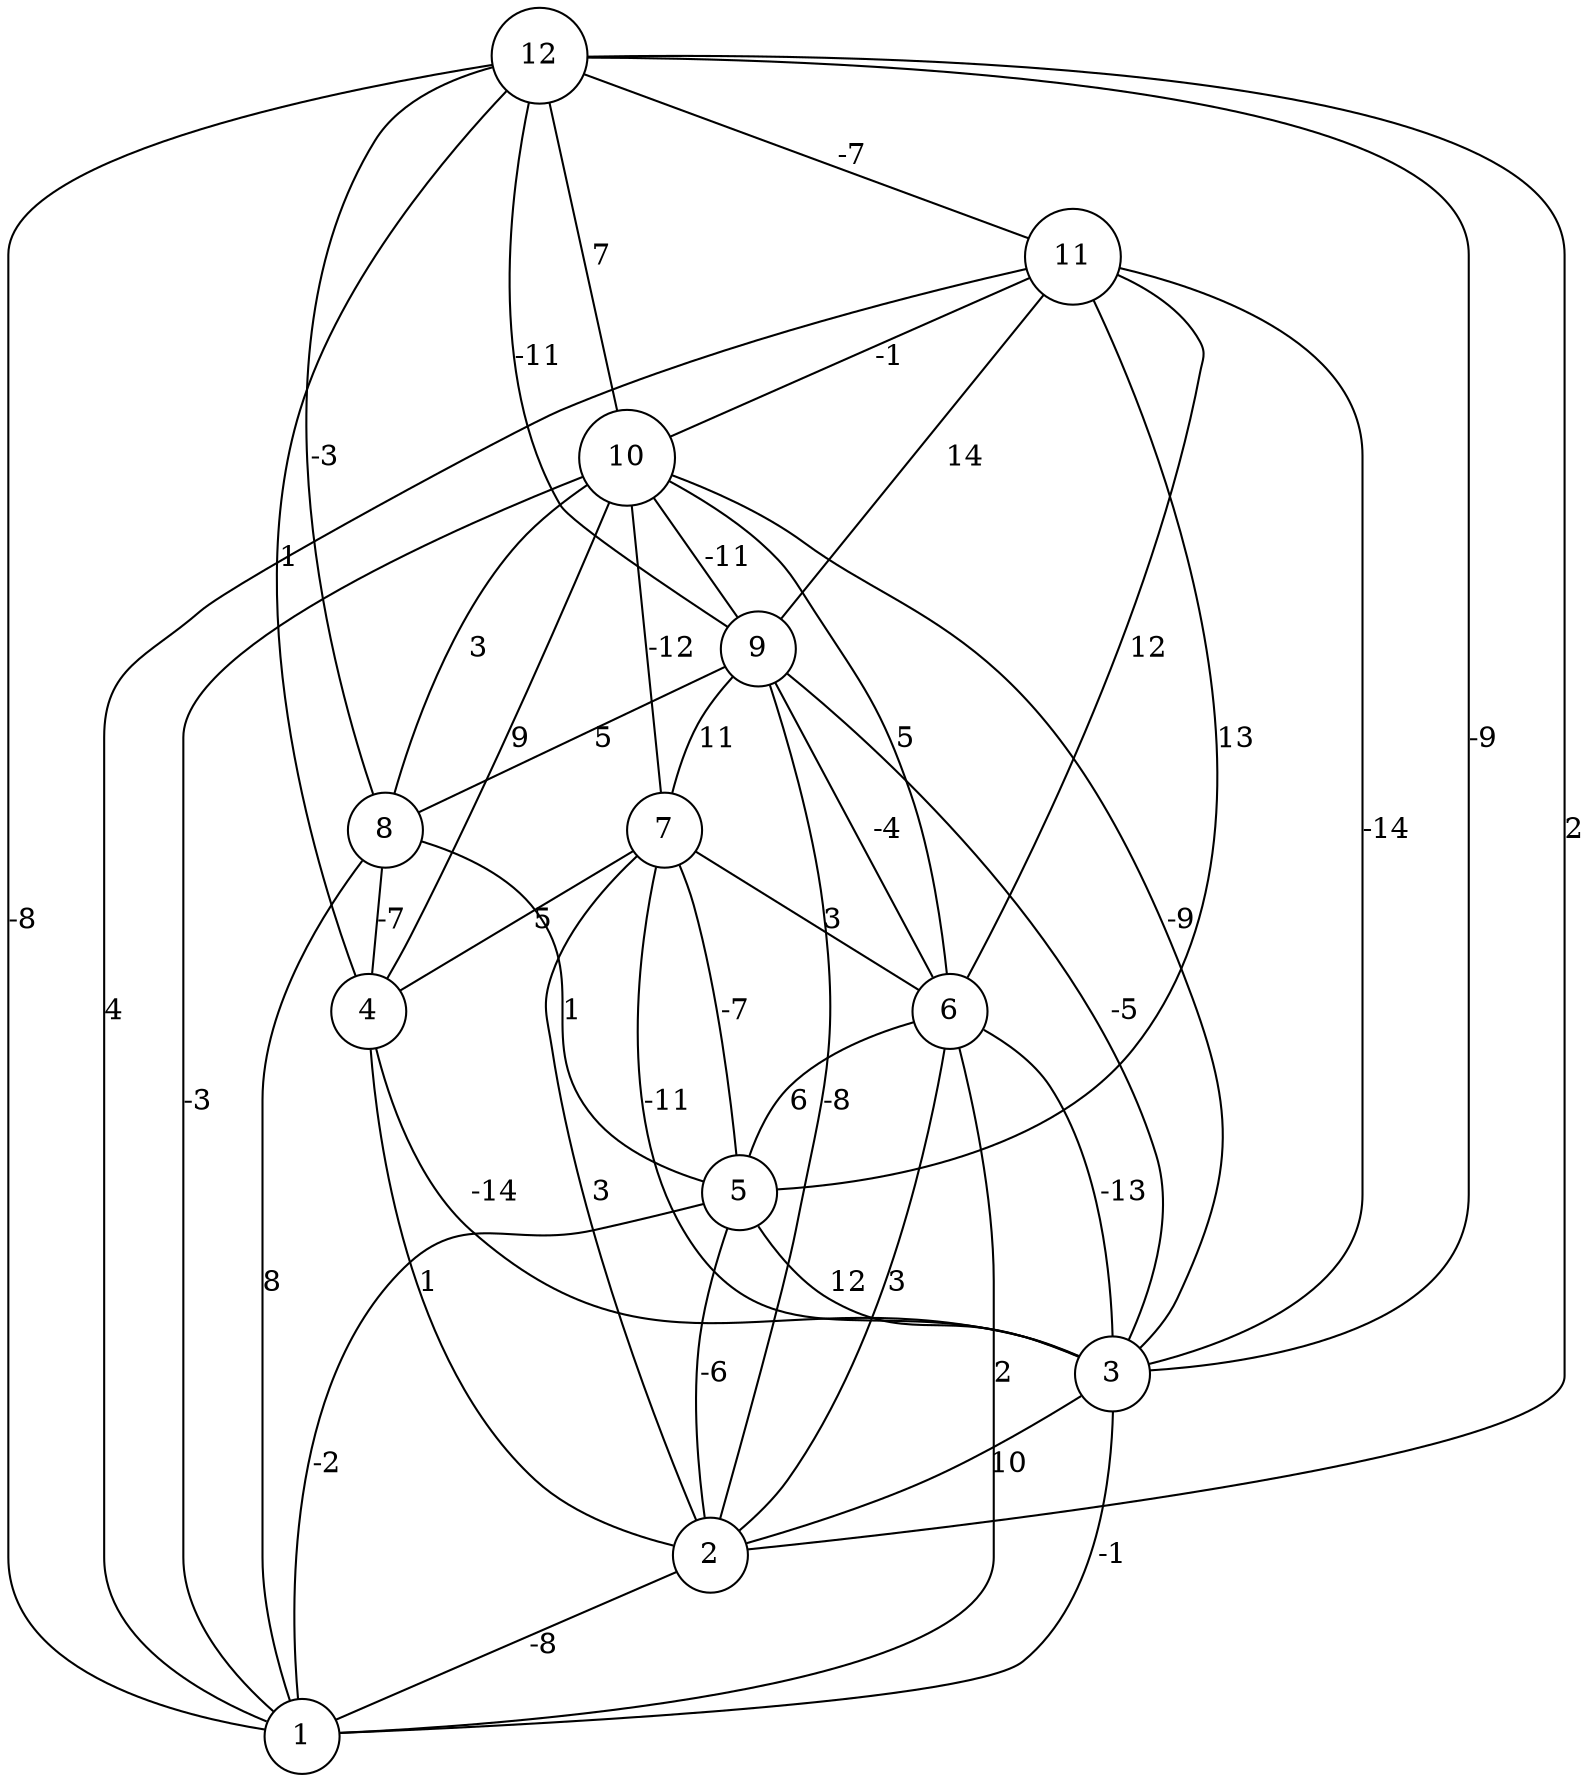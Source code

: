 graph { 
	 fontname="Helvetica,Arial,sans-serif" 
	 node [shape = circle]; 
	 12 -- 1 [label = "-8"];
	 12 -- 2 [label = "2"];
	 12 -- 3 [label = "-9"];
	 12 -- 4 [label = "1"];
	 12 -- 8 [label = "-3"];
	 12 -- 9 [label = "-11"];
	 12 -- 10 [label = "7"];
	 12 -- 11 [label = "-7"];
	 11 -- 1 [label = "4"];
	 11 -- 3 [label = "-14"];
	 11 -- 5 [label = "13"];
	 11 -- 6 [label = "12"];
	 11 -- 9 [label = "14"];
	 11 -- 10 [label = "-1"];
	 10 -- 1 [label = "-3"];
	 10 -- 3 [label = "-9"];
	 10 -- 4 [label = "9"];
	 10 -- 6 [label = "5"];
	 10 -- 7 [label = "-12"];
	 10 -- 8 [label = "3"];
	 10 -- 9 [label = "-11"];
	 9 -- 2 [label = "-8"];
	 9 -- 3 [label = "-5"];
	 9 -- 6 [label = "-4"];
	 9 -- 7 [label = "11"];
	 9 -- 8 [label = "5"];
	 8 -- 1 [label = "8"];
	 8 -- 4 [label = "-7"];
	 8 -- 5 [label = "1"];
	 7 -- 2 [label = "3"];
	 7 -- 3 [label = "-11"];
	 7 -- 4 [label = "5"];
	 7 -- 5 [label = "-7"];
	 7 -- 6 [label = "3"];
	 6 -- 1 [label = "2"];
	 6 -- 2 [label = "3"];
	 6 -- 3 [label = "-13"];
	 6 -- 5 [label = "6"];
	 5 -- 1 [label = "-2"];
	 5 -- 2 [label = "-6"];
	 5 -- 3 [label = "12"];
	 4 -- 2 [label = "1"];
	 4 -- 3 [label = "-14"];
	 3 -- 1 [label = "-1"];
	 3 -- 2 [label = "10"];
	 2 -- 1 [label = "-8"];
	 1;
	 2;
	 3;
	 4;
	 5;
	 6;
	 7;
	 8;
	 9;
	 10;
	 11;
	 12;
}
